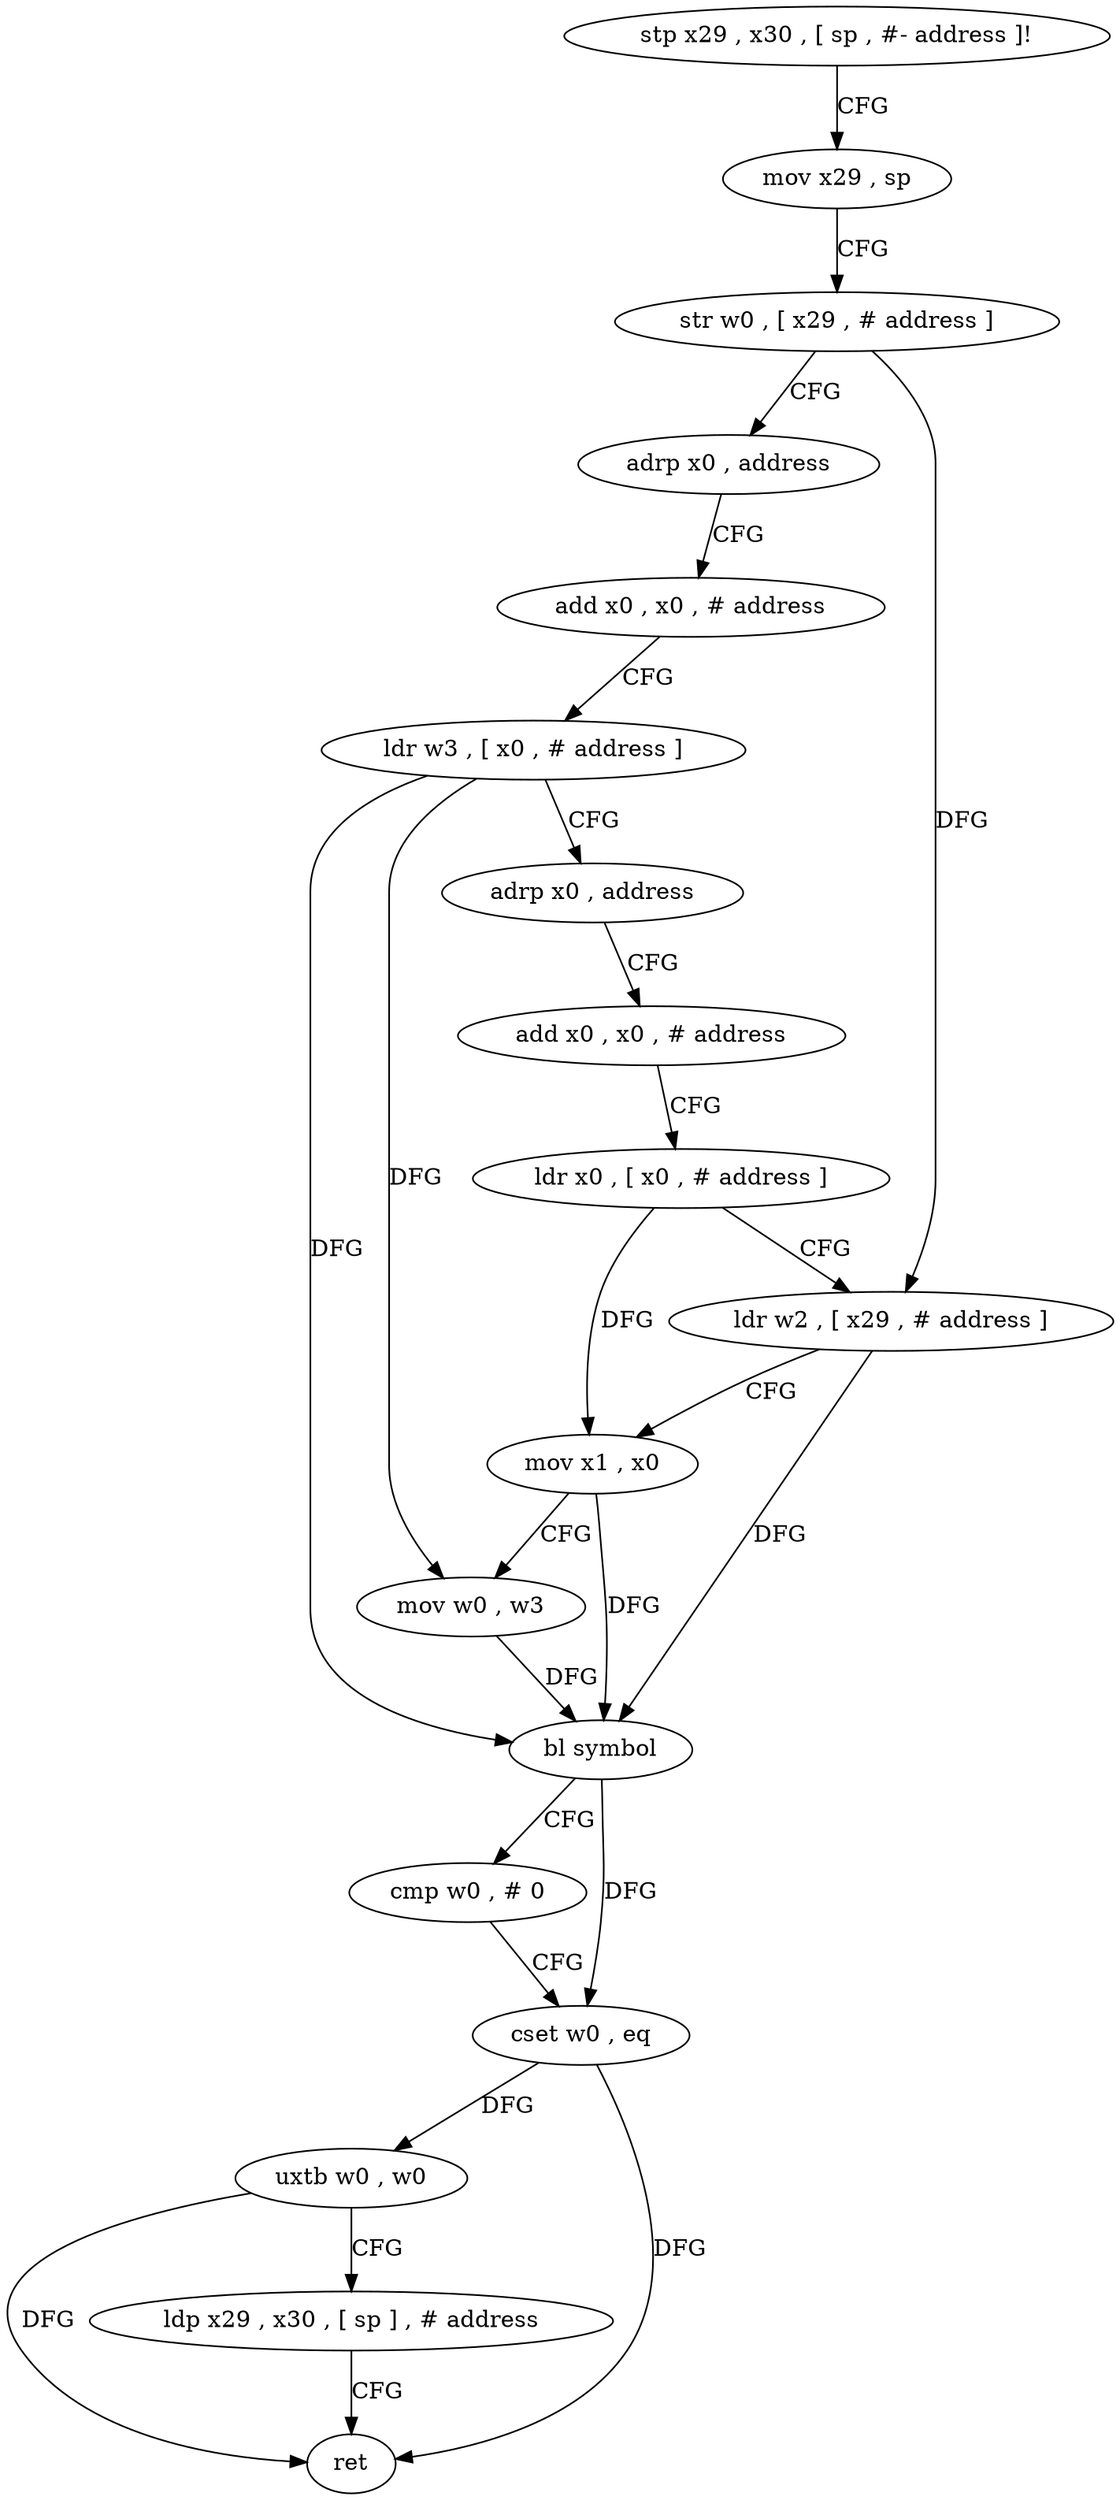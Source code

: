 digraph "func" {
"4216156" [label = "stp x29 , x30 , [ sp , #- address ]!" ]
"4216160" [label = "mov x29 , sp" ]
"4216164" [label = "str w0 , [ x29 , # address ]" ]
"4216168" [label = "adrp x0 , address" ]
"4216172" [label = "add x0 , x0 , # address" ]
"4216176" [label = "ldr w3 , [ x0 , # address ]" ]
"4216180" [label = "adrp x0 , address" ]
"4216184" [label = "add x0 , x0 , # address" ]
"4216188" [label = "ldr x0 , [ x0 , # address ]" ]
"4216192" [label = "ldr w2 , [ x29 , # address ]" ]
"4216196" [label = "mov x1 , x0" ]
"4216200" [label = "mov w0 , w3" ]
"4216204" [label = "bl symbol" ]
"4216208" [label = "cmp w0 , # 0" ]
"4216212" [label = "cset w0 , eq" ]
"4216216" [label = "uxtb w0 , w0" ]
"4216220" [label = "ldp x29 , x30 , [ sp ] , # address" ]
"4216224" [label = "ret" ]
"4216156" -> "4216160" [ label = "CFG" ]
"4216160" -> "4216164" [ label = "CFG" ]
"4216164" -> "4216168" [ label = "CFG" ]
"4216164" -> "4216192" [ label = "DFG" ]
"4216168" -> "4216172" [ label = "CFG" ]
"4216172" -> "4216176" [ label = "CFG" ]
"4216176" -> "4216180" [ label = "CFG" ]
"4216176" -> "4216200" [ label = "DFG" ]
"4216176" -> "4216204" [ label = "DFG" ]
"4216180" -> "4216184" [ label = "CFG" ]
"4216184" -> "4216188" [ label = "CFG" ]
"4216188" -> "4216192" [ label = "CFG" ]
"4216188" -> "4216196" [ label = "DFG" ]
"4216192" -> "4216196" [ label = "CFG" ]
"4216192" -> "4216204" [ label = "DFG" ]
"4216196" -> "4216200" [ label = "CFG" ]
"4216196" -> "4216204" [ label = "DFG" ]
"4216200" -> "4216204" [ label = "DFG" ]
"4216204" -> "4216208" [ label = "CFG" ]
"4216204" -> "4216212" [ label = "DFG" ]
"4216208" -> "4216212" [ label = "CFG" ]
"4216212" -> "4216216" [ label = "DFG" ]
"4216212" -> "4216224" [ label = "DFG" ]
"4216216" -> "4216220" [ label = "CFG" ]
"4216216" -> "4216224" [ label = "DFG" ]
"4216220" -> "4216224" [ label = "CFG" ]
}

